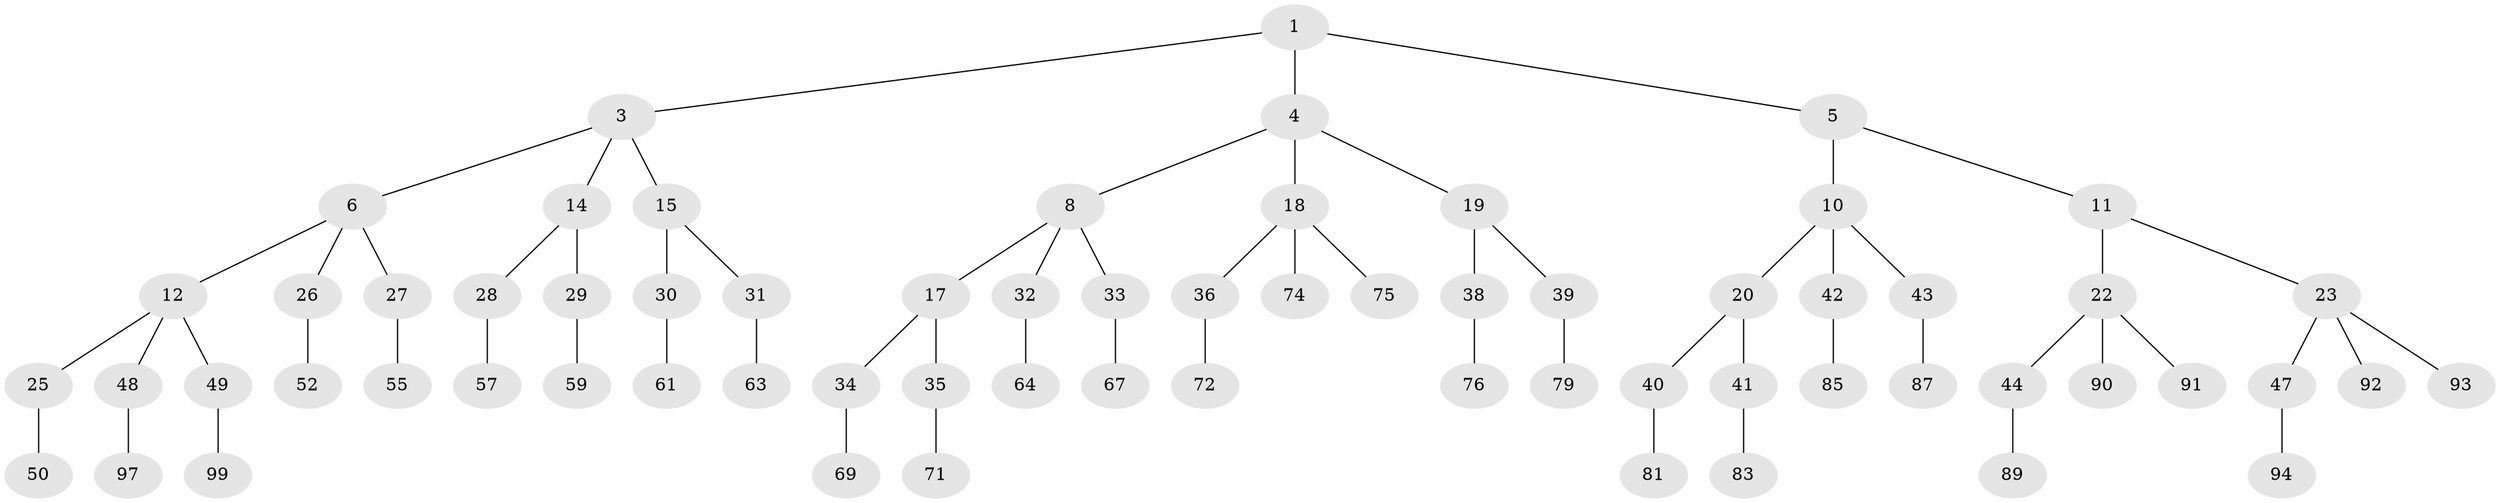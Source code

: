 // original degree distribution, {2: 0.02, 3: 0.48, 1: 0.5}
// Generated by graph-tools (version 1.1) at 2025/38/02/21/25 10:38:56]
// undirected, 67 vertices, 66 edges
graph export_dot {
graph [start="1"]
  node [color=gray90,style=filled];
  1 [super="+2"];
  3 [latent=1,super="+7"];
  4 [latent=0.5,super="+9"];
  5 [latent=0.5];
  6 [latent=0.5,super="+13"];
  8 [latent=0.333333,super="+16"];
  10 [latent=0.333333,super="+21"];
  11 [latent=0.333333];
  12 [latent=0.333333,super="+24"];
  14 [latent=0.333333];
  15 [latent=0.333333];
  17 [latent=0.25];
  18 [latent=0.25,super="+37"];
  19 [latent=0.25];
  20 [latent=0.25];
  22 [latent=0.25,super="+45"];
  23 [latent=0.25,super="+46"];
  25 [latent=0.25,super="+51"];
  26 [latent=0.25,super="+53"];
  27 [latent=0.25,super="+54"];
  28 [latent=0.25,super="+56"];
  29 [latent=0.25,super="+58"];
  30 [latent=0.25,super="+60"];
  31 [latent=0.25,super="+62"];
  32 [latent=0.2,super="+65"];
  33 [latent=0.2,super="+66"];
  34 [latent=0.2,super="+68"];
  35 [latent=0.2,super="+70"];
  36 [latent=0.2,super="+73"];
  38 [latent=0.2,super="+77"];
  39 [latent=0.2,super="+78"];
  40 [latent=0.2,super="+80"];
  41 [latent=0.2,super="+82"];
  42 [latent=0.2,super="+84"];
  43 [latent=0.2,super="+86"];
  44 [latent=0.2,super="+88"];
  47 [latent=0.2,super="+95"];
  48 [latent=0.2,super="+96"];
  49 [latent=0.2,super="+98"];
  50 [latent=0.2,super="+100"];
  52 [latent=0.2];
  55 [latent=0.2];
  57 [latent=0.2];
  59 [latent=0.2];
  61 [latent=0.2];
  63 [latent=0.2];
  64 [latent=0.166667];
  67 [latent=0.166667];
  69 [latent=0.166667];
  71 [latent=0.166667];
  72 [latent=0.166667];
  74 [latent=0.166667];
  75 [latent=0.166667];
  76 [latent=0.166667];
  79 [latent=0.166667];
  81 [latent=0.166667];
  83 [latent=0.166667];
  85 [latent=0.166667];
  87 [latent=0.166667];
  89 [latent=0.166667];
  90 [latent=0.166667];
  91 [latent=0.166667];
  92 [latent=0.166667];
  93 [latent=0.166667];
  94 [latent=0.166667];
  97 [latent=0.166667];
  99 [latent=0.166667];
  1 -- 3;
  1 -- 4;
  1 -- 5;
  3 -- 6;
  3 -- 14;
  3 -- 15;
  4 -- 8;
  4 -- 18;
  4 -- 19;
  5 -- 10;
  5 -- 11;
  6 -- 12;
  6 -- 26;
  6 -- 27;
  8 -- 17;
  8 -- 33;
  8 -- 32;
  10 -- 20;
  10 -- 43;
  10 -- 42;
  11 -- 22;
  11 -- 23;
  12 -- 25;
  12 -- 48;
  12 -- 49;
  14 -- 28;
  14 -- 29;
  15 -- 30;
  15 -- 31;
  17 -- 34;
  17 -- 35;
  18 -- 36;
  18 -- 75;
  18 -- 74;
  19 -- 38;
  19 -- 39;
  20 -- 40;
  20 -- 41;
  22 -- 44;
  22 -- 90;
  22 -- 91;
  23 -- 47;
  23 -- 92;
  23 -- 93;
  25 -- 50;
  26 -- 52;
  27 -- 55;
  28 -- 57;
  29 -- 59;
  30 -- 61;
  31 -- 63;
  32 -- 64;
  33 -- 67;
  34 -- 69;
  35 -- 71;
  36 -- 72;
  38 -- 76;
  39 -- 79;
  40 -- 81;
  41 -- 83;
  42 -- 85;
  43 -- 87;
  44 -- 89;
  47 -- 94;
  48 -- 97;
  49 -- 99;
}
